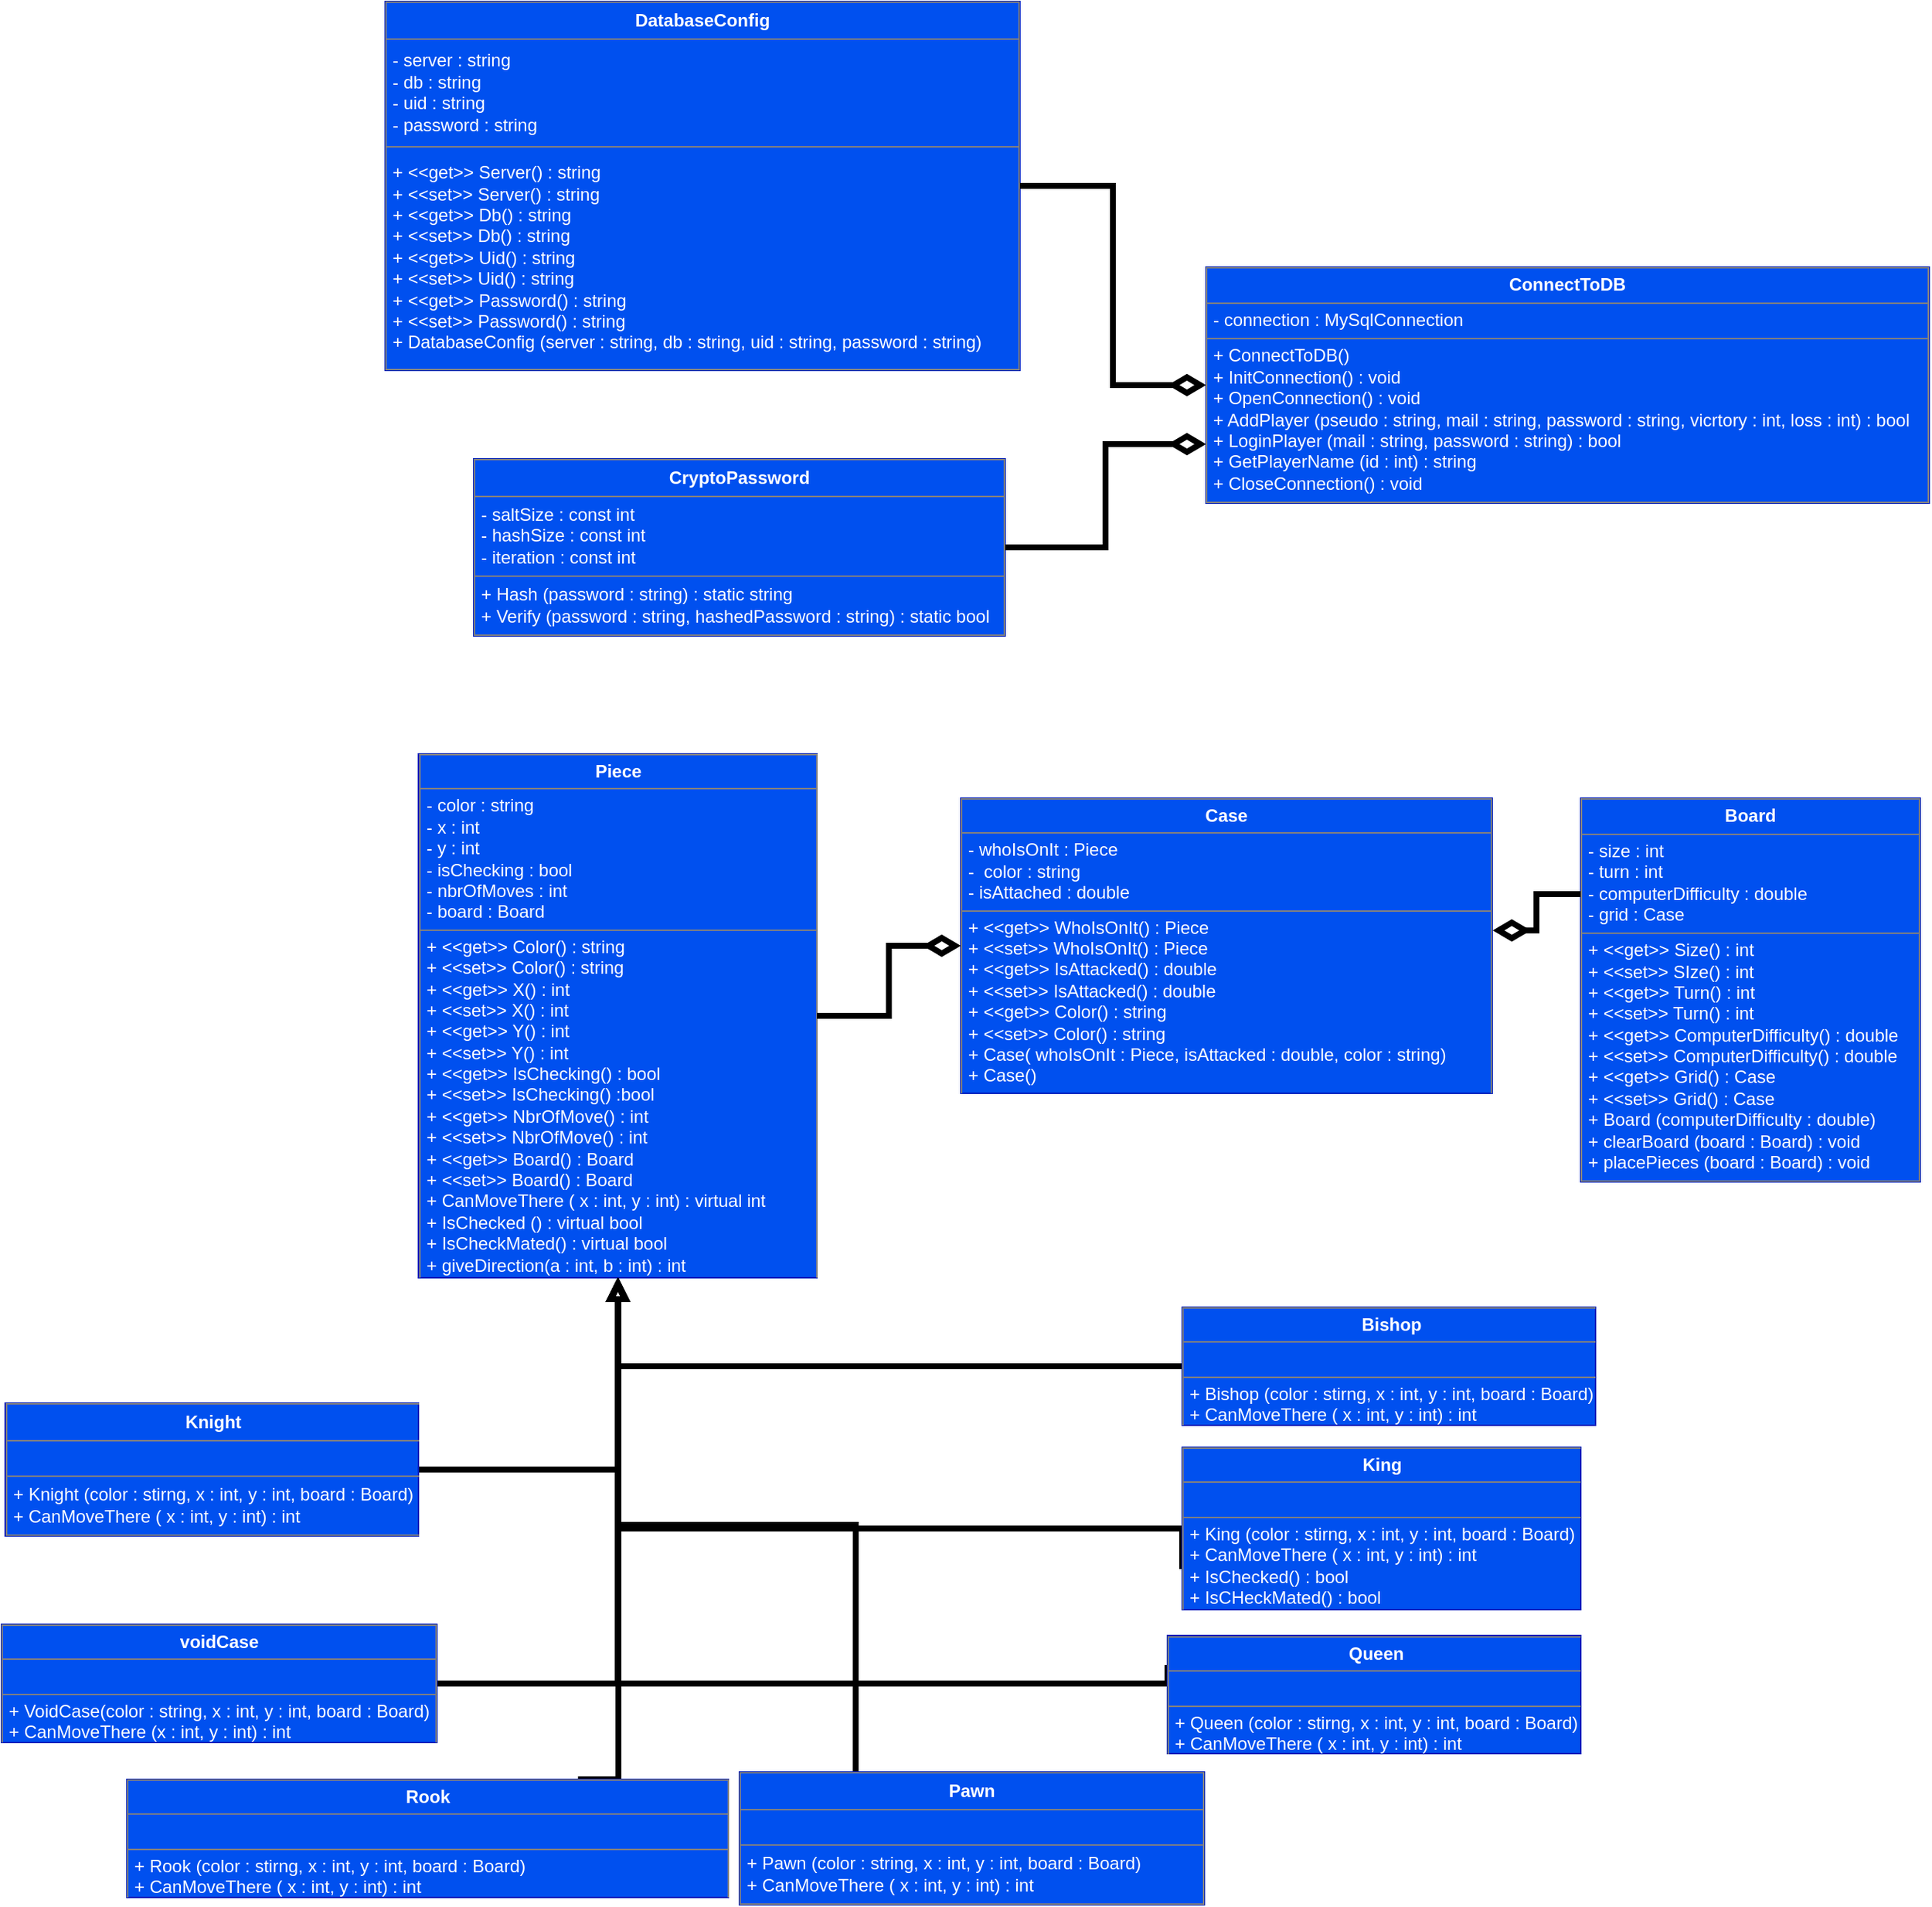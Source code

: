 <mxfile version="12.4.2" type="device" pages="1"><diagram id="xGW0hD4V8Bn89OmpvTJK" name="Page-1"><mxGraphModel dx="2031" dy="1209" grid="1" gridSize="10" guides="1" tooltips="1" connect="1" arrows="1" fold="1" page="1" pageScale="1" pageWidth="827" pageHeight="1169" math="0" shadow="0"><root><mxCell id="0"/><mxCell id="1" parent="0"/><mxCell id="zTVLeNgZYF0yA3XOXMLI-1" value="&lt;table border=&quot;1&quot; width=&quot;100%&quot; cellpadding=&quot;4&quot; style=&quot;width: 100% ; height: 100% ; border-collapse: collapse&quot;&gt;&lt;tbody&gt;&lt;tr&gt;&lt;th align=&quot;center&quot;&gt;Board&lt;/th&gt;&lt;/tr&gt;&lt;tr&gt;&lt;td&gt;- size : int&lt;br&gt;- turn : int&amp;nbsp;&lt;br&gt;- computerDifficulty : double&lt;br&gt;- grid : Case&lt;br&gt;&lt;/td&gt;&lt;/tr&gt;&lt;tr&gt;&lt;td&gt;+ &amp;lt;&amp;lt;get&amp;gt;&amp;gt; Size() : int&lt;br&gt;+ &amp;lt;&amp;lt;set&amp;gt;&amp;gt; SIze() : int&lt;br&gt;+ &amp;lt;&amp;lt;get&amp;gt;&amp;gt; Turn() : int&lt;br&gt;+ &amp;lt;&amp;lt;set&amp;gt;&amp;gt; Turn() : int&lt;br&gt;+ &amp;lt;&amp;lt;get&amp;gt;&amp;gt; ComputerDifficulty() : double&lt;br&gt;+ &amp;lt;&amp;lt;set&amp;gt;&amp;gt; ComputerDifficulty() : double&lt;br&gt;+ &amp;lt;&amp;lt;get&amp;gt;&amp;gt; Grid() : Case&lt;br&gt;+ &amp;lt;&amp;lt;set&amp;gt;&amp;gt; Grid() : Case&lt;br&gt;+ Board (computerDifficulty : double)&lt;br&gt;+ clearBoard (board : Board) : void&lt;br&gt;+ placePieces (board : Board) : void&lt;/td&gt;&lt;/tr&gt;&lt;/tbody&gt;&lt;/table&gt;" style="text;html=1;strokeColor=#001DBC;fillColor=#0050ef;overflow=fill;fontColor=#ffffff;" parent="1" vertex="1"><mxGeometry x="1080" y="640" width="230" height="260" as="geometry"/></mxCell><mxCell id="zTVLeNgZYF0yA3XOXMLI-2" value="&lt;table border=&quot;1&quot; width=&quot;100%&quot; cellpadding=&quot;4&quot; style=&quot;width: 100% ; height: 100% ; border-collapse: collapse&quot;&gt;&lt;tbody&gt;&lt;tr&gt;&lt;th align=&quot;center&quot;&gt;&lt;b&gt;Case&lt;/b&gt;&lt;/th&gt;&lt;/tr&gt;&lt;tr&gt;&lt;td&gt;- whoIsOnIt : Piece&lt;br&gt;-&amp;nbsp; color : string&lt;br&gt;- isAttached : double&lt;/td&gt;&lt;/tr&gt;&lt;tr&gt;&lt;td&gt;+ &amp;lt;&amp;lt;get&amp;gt;&amp;gt; WhoIsOnIt()&amp;nbsp;: Piece&lt;br&gt;+ &amp;lt;&amp;lt;set&amp;gt;&amp;gt; WhoIsOnIt()&amp;nbsp;: Piece&lt;br&gt;+ &amp;lt;&amp;lt;get&amp;gt;&amp;gt; IsAttacked()&amp;nbsp;: double&lt;br&gt;+ &amp;lt;&amp;lt;set&amp;gt;&amp;gt; IsAttacked()&amp;nbsp;: double&lt;br&gt;+ &amp;lt;&amp;lt;get&amp;gt;&amp;gt; Color()&amp;nbsp;: string&lt;br&gt;+ &amp;lt;&amp;lt;set&amp;gt;&amp;gt; Color()&amp;nbsp;: string&lt;br&gt;+ Case( whoIsOnIt : Piece, isAttacked : double, color : string)&lt;br&gt;+ Case()&lt;br&gt;&lt;/td&gt;&lt;/tr&gt;&lt;/tbody&gt;&lt;/table&gt;" style="text;html=1;strokeColor=#001DBC;fillColor=#0050ef;overflow=fill;fontColor=#ffffff;" parent="1" vertex="1"><mxGeometry x="660" y="640" width="360" height="200" as="geometry"/></mxCell><mxCell id="zTVLeNgZYF0yA3XOXMLI-4" value="&lt;table border=&quot;1&quot; width=&quot;100%&quot; cellpadding=&quot;4&quot; style=&quot;width: 100% ; height: 100% ; border-collapse: collapse&quot;&gt;&lt;tbody&gt;&lt;tr&gt;&lt;th align=&quot;center&quot;&gt;&lt;b&gt;ConnectToDB&lt;/b&gt;&lt;/th&gt;&lt;/tr&gt;&lt;tr&gt;&lt;td&gt;- connection : MySqlConnection&lt;/td&gt;&lt;/tr&gt;&lt;tr&gt;&lt;td&gt;+ ConnectToDB()&lt;br&gt;+ InitConnection() : void&lt;br&gt;+ OpenConnection() : void&lt;br&gt;+ AddPlayer (pseudo : string, mail : string, password : string, vicrtory : int, loss : int) : bool&amp;nbsp;&lt;br&gt;+ LoginPlayer (mail : string, password : string) : bool&amp;nbsp;&lt;br&gt;+ GetPlayerName (id : int) : string&lt;br&gt;+ CloseConnection() : void&lt;/td&gt;&lt;/tr&gt;&lt;/tbody&gt;&lt;/table&gt;" style="text;html=1;strokeColor=#001DBC;fillColor=#0050ef;overflow=fill;fontColor=#ffffff;" parent="1" vertex="1"><mxGeometry x="826.14" y="280" width="490" height="160" as="geometry"/></mxCell><mxCell id="zTVLeNgZYF0yA3XOXMLI-5" value="&lt;table border=&quot;1&quot; width=&quot;100%&quot; cellpadding=&quot;4&quot; style=&quot;width: 100% ; height: 100% ; border-collapse: collapse&quot;&gt;&lt;tbody&gt;&lt;tr&gt;&lt;th align=&quot;center&quot;&gt;DatabaseConfig&lt;/th&gt;&lt;/tr&gt;&lt;tr&gt;&lt;td&gt;- server : string&lt;br&gt;- db : string&lt;br&gt;- uid : string&lt;br&gt;- password : string&amp;nbsp;&lt;/td&gt;&lt;/tr&gt;&lt;tr&gt;&lt;td&gt;+ &amp;lt;&amp;lt;get&amp;gt;&amp;gt; Server() : string&lt;br&gt;+ &amp;lt;&amp;lt;set&amp;gt;&amp;gt; Server() : string&lt;br&gt;+ &amp;lt;&amp;lt;get&amp;gt;&amp;gt; Db() : string&lt;br&gt;+ &amp;lt;&amp;lt;set&amp;gt;&amp;gt; Db() : string&lt;br&gt;+ &amp;lt;&amp;lt;get&amp;gt;&amp;gt; Uid() : string&lt;br&gt;+ &amp;lt;&amp;lt;set&amp;gt;&amp;gt; Uid() : string&lt;br&gt;+ &amp;lt;&amp;lt;get&amp;gt;&amp;gt; Password() : string&lt;br&gt;+ &amp;lt;&amp;lt;set&amp;gt;&amp;gt; Password() : string&lt;br&gt;+ DatabaseConfig (server : string, db : string, uid : string, password : string)&lt;/td&gt;&lt;/tr&gt;&lt;/tbody&gt;&lt;/table&gt;" style="text;html=1;overflow=fill;fillColor=#0050ef;strokeColor=#001DBC;fontColor=#ffffff;" parent="1" vertex="1"><mxGeometry x="270" y="100" width="430" height="250" as="geometry"/></mxCell><mxCell id="zTVLeNgZYF0yA3XOXMLI-6" value="&lt;table border=&quot;1&quot; width=&quot;100%&quot; cellpadding=&quot;4&quot; style=&quot;width: 100% ; height: 100% ; border-collapse: collapse&quot;&gt;&lt;tbody&gt;&lt;tr&gt;&lt;th align=&quot;center&quot;&gt;CryptoPassword&lt;/th&gt;&lt;/tr&gt;&lt;tr&gt;&lt;td&gt;- saltSize : const int&amp;nbsp;&lt;br&gt;- hashSize : const int&lt;br&gt;- iteration : const int&lt;/td&gt;&lt;/tr&gt;&lt;tr&gt;&lt;td&gt;+ Hash (password : string) : static string&lt;br&gt;+ Verify (password : string, hashedPassword : string) : static bool&lt;/td&gt;&lt;/tr&gt;&lt;/tbody&gt;&lt;/table&gt;" style="text;html=1;strokeColor=#001DBC;fillColor=#0050ef;overflow=fill;fontColor=#ffffff;" parent="1" vertex="1"><mxGeometry x="330" y="410" width="360" height="120" as="geometry"/></mxCell><mxCell id="ZhPU3JPZZEqo6kHhqLF1-1" value="&lt;table border=&quot;1&quot; width=&quot;100%&quot; cellpadding=&quot;4&quot; style=&quot;width: 100% ; height: 100% ; border-collapse: collapse&quot;&gt;&lt;tbody&gt;&lt;tr&gt;&lt;th align=&quot;center&quot;&gt;Piece&lt;/th&gt;&lt;/tr&gt;&lt;tr&gt;&lt;td&gt;- color : string&amp;nbsp;&lt;br&gt;- x : int&amp;nbsp;&lt;br&gt;- y : int&lt;br&gt;- isChecking : bool&amp;nbsp;&lt;br&gt;- nbrOfMoves : int&lt;br&gt;- board : Board&amp;nbsp;&lt;/td&gt;&lt;/tr&gt;&lt;tr&gt;&lt;td&gt;+ &amp;lt;&amp;lt;get&amp;gt;&amp;gt; Color() : string&lt;br&gt;+ &amp;lt;&amp;lt;set&amp;gt;&amp;gt; Color() : string&lt;br&gt;+ &amp;lt;&amp;lt;get&amp;gt;&amp;gt; X() : int&lt;br&gt;+ &amp;lt;&amp;lt;set&amp;gt;&amp;gt; X() : int&lt;br&gt;+ &amp;lt;&amp;lt;get&amp;gt;&amp;gt; Y() : int&lt;br&gt;+ &amp;lt;&amp;lt;set&amp;gt;&amp;gt; Y() : int&lt;br&gt;+ &amp;lt;&amp;lt;get&amp;gt;&amp;gt; IsChecking() : bool&lt;br&gt;+ &amp;lt;&amp;lt;set&amp;gt;&amp;gt; IsChecking() :bool&lt;br&gt;+ &amp;lt;&amp;lt;get&amp;gt;&amp;gt; NbrOfMove() : int&lt;br&gt;+ &amp;lt;&amp;lt;set&amp;gt;&amp;gt; NbrOfMove() : int&lt;br&gt;+ &amp;lt;&amp;lt;get&amp;gt;&amp;gt; Board() : Board&lt;br&gt;+ &amp;lt;&amp;lt;set&amp;gt;&amp;gt; Board() : Board&lt;br&gt;+ CanMoveThere ( x : int, y : int) : virtual int&lt;br&gt;+ IsChecked () : virtual bool&lt;br&gt;+ IsCheckMated() : virtual bool&lt;br&gt;+ giveDirection(a : int, b : int) : int&amp;nbsp;&lt;/td&gt;&lt;/tr&gt;&lt;/tbody&gt;&lt;/table&gt;" style="text;html=1;strokeColor=#001DBC;fillColor=#0050ef;overflow=fill;fontColor=#ffffff;gradientColor=none;" parent="1" vertex="1"><mxGeometry x="292.5" y="610" width="270" height="355" as="geometry"/></mxCell><mxCell id="xQi059h2S3mSwT2hXBjS-8" style="edgeStyle=orthogonalEdgeStyle;rounded=0;orthogonalLoop=1;jettySize=auto;html=1;exitX=1;exitY=0.5;exitDx=0;exitDy=0;endArrow=block;endFill=0;strokeWidth=4;" edge="1" parent="1" source="3mG3TVaLH8TT50X8ZLyI-1" target="ZhPU3JPZZEqo6kHhqLF1-1"><mxGeometry relative="1" as="geometry"><mxPoint x="340" y="1070" as="targetPoint"/></mxGeometry></mxCell><mxCell id="3mG3TVaLH8TT50X8ZLyI-1" value="&lt;table border=&quot;1&quot; width=&quot;100%&quot; cellpadding=&quot;4&quot; style=&quot;width: 100% ; height: 100% ; border-collapse: collapse&quot;&gt;&lt;tbody&gt;&lt;tr&gt;&lt;th align=&quot;center&quot;&gt;voidCase&lt;/th&gt;&lt;/tr&gt;&lt;tr&gt;&lt;td&gt;&lt;br&gt;&lt;/td&gt;&lt;/tr&gt;&lt;tr&gt;&lt;td&gt;+ VoidCase(color : string, x : int, y : int, board : Board)&lt;br&gt;+ CanMoveThere (x : int, y : int) : int&lt;br&gt;&lt;/td&gt;&lt;/tr&gt;&lt;/tbody&gt;&lt;/table&gt;" style="text;html=1;strokeColor=#001DBC;fillColor=#0050ef;overflow=fill;fontColor=#ffffff;" parent="1" vertex="1"><mxGeometry x="10" y="1200" width="295" height="80" as="geometry"/></mxCell><mxCell id="xQi059h2S3mSwT2hXBjS-10" style="edgeStyle=orthogonalEdgeStyle;rounded=0;orthogonalLoop=1;jettySize=auto;html=1;exitX=0.25;exitY=0;exitDx=0;exitDy=0;endArrow=block;endFill=0;strokeWidth=4;" edge="1" parent="1" source="3mG3TVaLH8TT50X8ZLyI-2" target="ZhPU3JPZZEqo6kHhqLF1-1"><mxGeometry relative="1" as="geometry"/></mxCell><mxCell id="3mG3TVaLH8TT50X8ZLyI-2" value="&lt;table border=&quot;1&quot; width=&quot;100%&quot; cellpadding=&quot;4&quot; style=&quot;width: 100% ; height: 100% ; border-collapse: collapse&quot;&gt;&lt;tbody&gt;&lt;tr&gt;&lt;th align=&quot;center&quot;&gt;Pawn&lt;/th&gt;&lt;/tr&gt;&lt;tr&gt;&lt;td align=&quot;center&quot;&gt;&lt;br&gt;&lt;/td&gt;&lt;/tr&gt;&lt;tr&gt;&lt;td&gt;+ Pawn (color : string, x : int, y : int, board : Board)&lt;br&gt;+ CanMoveThere ( x : int, y : int) : int&lt;br&gt;&lt;/td&gt;&lt;/tr&gt;&lt;/tbody&gt;&lt;/table&gt;" style="text;html=1;strokeColor=#001DBC;fillColor=#0050ef;overflow=fill;fontColor=#ffffff;" parent="1" vertex="1"><mxGeometry x="510" y="1300" width="315" height="90" as="geometry"/></mxCell><mxCell id="xQi059h2S3mSwT2hXBjS-11" style="edgeStyle=orthogonalEdgeStyle;rounded=0;orthogonalLoop=1;jettySize=auto;html=1;exitX=0;exitY=0.25;exitDx=0;exitDy=0;endArrow=block;endFill=0;strokeWidth=4;" edge="1" parent="1" source="xQi059h2S3mSwT2hXBjS-1" target="ZhPU3JPZZEqo6kHhqLF1-1"><mxGeometry relative="1" as="geometry"><mxPoint x="480" y="1070" as="targetPoint"/><Array as="points"><mxPoint x="800" y="1240"/><mxPoint x="428" y="1240"/></Array></mxGeometry></mxCell><mxCell id="xQi059h2S3mSwT2hXBjS-1" value="&lt;table border=&quot;1&quot; width=&quot;100%&quot; cellpadding=&quot;4&quot; style=&quot;width: 100% ; height: 100% ; border-collapse: collapse&quot;&gt;&lt;tbody&gt;&lt;tr&gt;&lt;th align=&quot;center&quot;&gt;Queen&lt;/th&gt;&lt;/tr&gt;&lt;tr&gt;&lt;td align=&quot;center&quot;&gt;&lt;br&gt;&lt;/td&gt;&lt;/tr&gt;&lt;tr&gt;&lt;td&gt;+ Queen (color : stirng, x : int, y : int, board : Board)&lt;br&gt;+ CanMoveThere ( x : int, y : int) : int&lt;/td&gt;&lt;/tr&gt;&lt;/tbody&gt;&lt;/table&gt;" style="text;html=1;strokeColor=#001DBC;fillColor=#0050ef;overflow=fill;fontColor=#ffffff;" vertex="1" parent="1"><mxGeometry x="800" y="1207.5" width="280" height="80" as="geometry"/></mxCell><mxCell id="xQi059h2S3mSwT2hXBjS-12" style="edgeStyle=orthogonalEdgeStyle;rounded=0;orthogonalLoop=1;jettySize=auto;html=1;exitX=0;exitY=0.75;exitDx=0;exitDy=0;entryX=0.5;entryY=1;entryDx=0;entryDy=0;endArrow=block;endFill=0;strokeWidth=4;" edge="1" parent="1" source="xQi059h2S3mSwT2hXBjS-2" target="ZhPU3JPZZEqo6kHhqLF1-1"><mxGeometry relative="1" as="geometry"><Array as="points"><mxPoint x="810" y="1135"/><mxPoint x="428" y="1135"/></Array></mxGeometry></mxCell><mxCell id="xQi059h2S3mSwT2hXBjS-2" value="&lt;table border=&quot;1&quot; width=&quot;100%&quot; cellpadding=&quot;4&quot; style=&quot;width: 100% ; height: 100% ; border-collapse: collapse&quot;&gt;&lt;tbody&gt;&lt;tr&gt;&lt;th align=&quot;center&quot;&gt;King&lt;/th&gt;&lt;/tr&gt;&lt;tr&gt;&lt;td align=&quot;center&quot;&gt;&lt;br&gt;&lt;/td&gt;&lt;/tr&gt;&lt;tr&gt;&lt;td&gt;+ King (color : stirng, x : int, y : int, board : Board)&lt;br&gt;+ CanMoveThere ( x : int, y : int) : int&lt;br&gt;+ IsChecked() : bool&lt;br&gt;+ IsCHeckMated() : bool&lt;/td&gt;&lt;/tr&gt;&lt;/tbody&gt;&lt;/table&gt;" style="text;html=1;strokeColor=#001DBC;fillColor=#0050ef;overflow=fill;fontColor=#ffffff;" vertex="1" parent="1"><mxGeometry x="810" y="1080" width="270" height="110" as="geometry"/></mxCell><mxCell id="xQi059h2S3mSwT2hXBjS-13" style="edgeStyle=orthogonalEdgeStyle;rounded=0;orthogonalLoop=1;jettySize=auto;html=1;exitX=0;exitY=0.5;exitDx=0;exitDy=0;entryX=0.5;entryY=1;entryDx=0;entryDy=0;endArrow=block;endFill=0;strokeWidth=4;" edge="1" parent="1" source="xQi059h2S3mSwT2hXBjS-3" target="ZhPU3JPZZEqo6kHhqLF1-1"><mxGeometry relative="1" as="geometry"/></mxCell><mxCell id="xQi059h2S3mSwT2hXBjS-3" value="&lt;table border=&quot;1&quot; width=&quot;100%&quot; cellpadding=&quot;4&quot; style=&quot;width: 100% ; height: 100% ; border-collapse: collapse&quot;&gt;&lt;tbody&gt;&lt;tr&gt;&lt;th align=&quot;center&quot;&gt;Bishop&lt;/th&gt;&lt;/tr&gt;&lt;tr&gt;&lt;td align=&quot;center&quot;&gt;&lt;br&gt;&lt;/td&gt;&lt;/tr&gt;&lt;tr&gt;&lt;td&gt;+ Bishop (color : stirng, x : int, y : int, board : Board)&lt;br&gt;+ CanMoveThere ( x : int, y : int) : int&lt;/td&gt;&lt;/tr&gt;&lt;/tbody&gt;&lt;/table&gt;" style="text;html=1;strokeColor=#001DBC;fillColor=#0050ef;overflow=fill;fontColor=#ffffff;" vertex="1" parent="1"><mxGeometry x="810" y="985" width="280" height="80" as="geometry"/></mxCell><mxCell id="xQi059h2S3mSwT2hXBjS-9" style="edgeStyle=orthogonalEdgeStyle;rounded=0;orthogonalLoop=1;jettySize=auto;html=1;exitX=0.75;exitY=0;exitDx=0;exitDy=0;endArrow=block;endFill=0;strokeWidth=4;" edge="1" parent="1" source="xQi059h2S3mSwT2hXBjS-4" target="ZhPU3JPZZEqo6kHhqLF1-1"><mxGeometry relative="1" as="geometry"><mxPoint x="390" y="1070" as="targetPoint"/><Array as="points"><mxPoint x="428" y="1305"/></Array></mxGeometry></mxCell><mxCell id="xQi059h2S3mSwT2hXBjS-4" value="&lt;table border=&quot;1&quot; width=&quot;100%&quot; cellpadding=&quot;4&quot; style=&quot;width: 100% ; height: 100% ; border-collapse: collapse&quot;&gt;&lt;tbody&gt;&lt;tr&gt;&lt;th align=&quot;center&quot;&gt;Rook&lt;/th&gt;&lt;/tr&gt;&lt;tr&gt;&lt;td align=&quot;center&quot;&gt;&lt;br&gt;&lt;/td&gt;&lt;/tr&gt;&lt;tr&gt;&lt;td&gt;+ Rook (color : stirng, x : int, y : int, board : Board)&lt;br&gt;+ CanMoveThere ( x : int, y : int) : int&lt;/td&gt;&lt;/tr&gt;&lt;/tbody&gt;&lt;/table&gt;" style="text;html=1;strokeColor=#001DBC;fillColor=#0050ef;overflow=fill;fontColor=#ffffff;" vertex="1" parent="1"><mxGeometry x="95" y="1305" width="407.5" height="80" as="geometry"/></mxCell><mxCell id="xQi059h2S3mSwT2hXBjS-7" style="edgeStyle=orthogonalEdgeStyle;rounded=0;orthogonalLoop=1;jettySize=auto;html=1;exitX=1;exitY=0.5;exitDx=0;exitDy=0;endArrow=block;endFill=0;strokeWidth=4;" edge="1" parent="1" source="xQi059h2S3mSwT2hXBjS-5" target="ZhPU3JPZZEqo6kHhqLF1-1"><mxGeometry relative="1" as="geometry"/></mxCell><mxCell id="xQi059h2S3mSwT2hXBjS-5" value="&lt;table border=&quot;1&quot; width=&quot;100%&quot; cellpadding=&quot;4&quot; style=&quot;width: 100% ; height: 100% ; border-collapse: collapse&quot;&gt;&lt;tbody&gt;&lt;tr&gt;&lt;th align=&quot;center&quot;&gt;Knight&lt;/th&gt;&lt;/tr&gt;&lt;tr&gt;&lt;td align=&quot;center&quot;&gt;&lt;br&gt;&lt;/td&gt;&lt;/tr&gt;&lt;tr&gt;&lt;td&gt;+ Knight (color : stirng, x : int, y : int, board : Board)&lt;br&gt;+ CanMoveThere ( x : int, y : int) : int&lt;/td&gt;&lt;/tr&gt;&lt;/tbody&gt;&lt;/table&gt;" style="text;html=1;strokeColor=#001DBC;fillColor=#0050ef;overflow=fill;fontColor=#ffffff;" vertex="1" parent="1"><mxGeometry x="12.5" y="1050" width="280" height="90" as="geometry"/></mxCell><mxCell id="xQi059h2S3mSwT2hXBjS-18" value="" style="endArrow=none;html=1;endSize=12;startArrow=diamondThin;startSize=14;startFill=0;edgeStyle=orthogonalEdgeStyle;align=left;verticalAlign=bottom;endFill=0;entryX=1;entryY=0.5;entryDx=0;entryDy=0;exitX=0;exitY=0.75;exitDx=0;exitDy=0;rounded=0;strokeWidth=4;" edge="1" parent="1" source="zTVLeNgZYF0yA3XOXMLI-4" target="zTVLeNgZYF0yA3XOXMLI-6"><mxGeometry x="-1" y="3" relative="1" as="geometry"><mxPoint x="740" y="460" as="sourcePoint"/><mxPoint x="900" y="460" as="targetPoint"/></mxGeometry></mxCell><mxCell id="xQi059h2S3mSwT2hXBjS-19" value="" style="endArrow=none;html=1;endSize=12;startArrow=diamondThin;startSize=14;startFill=0;edgeStyle=orthogonalEdgeStyle;align=left;verticalAlign=bottom;endFill=0;entryX=1;entryY=0.5;entryDx=0;entryDy=0;exitX=0;exitY=0.5;exitDx=0;exitDy=0;rounded=0;strokeWidth=4;" edge="1" parent="1" source="zTVLeNgZYF0yA3XOXMLI-4" target="zTVLeNgZYF0yA3XOXMLI-5"><mxGeometry x="-1" y="3" relative="1" as="geometry"><mxPoint x="770" y="170" as="sourcePoint"/><mxPoint x="930" y="170" as="targetPoint"/></mxGeometry></mxCell><mxCell id="xQi059h2S3mSwT2hXBjS-20" value="" style="endArrow=none;html=1;endSize=12;startArrow=diamondThin;startSize=14;startFill=0;edgeStyle=orthogonalEdgeStyle;align=left;verticalAlign=bottom;endFill=0;entryX=0;entryY=0.25;entryDx=0;entryDy=0;rounded=0;exitX=1.001;exitY=0.448;exitDx=0;exitDy=0;exitPerimeter=0;strokeWidth=4;" edge="1" parent="1" source="zTVLeNgZYF0yA3XOXMLI-2" target="zTVLeNgZYF0yA3XOXMLI-1"><mxGeometry x="-1" y="3" relative="1" as="geometry"><mxPoint x="1010" y="710" as="sourcePoint"/><mxPoint x="1175" y="700" as="targetPoint"/></mxGeometry></mxCell><mxCell id="xQi059h2S3mSwT2hXBjS-21" value="" style="endArrow=none;html=1;endSize=12;startArrow=diamondThin;startSize=14;startFill=0;edgeStyle=orthogonalEdgeStyle;align=left;verticalAlign=bottom;endFill=0;entryX=1;entryY=0.5;entryDx=0;entryDy=0;exitX=0;exitY=0.5;exitDx=0;exitDy=0;rounded=0;strokeWidth=4;" edge="1" parent="1" source="zTVLeNgZYF0yA3XOXMLI-2" target="ZhPU3JPZZEqo6kHhqLF1-1"><mxGeometry x="-1" y="3" relative="1" as="geometry"><mxPoint x="342.5" y="622.43" as="sourcePoint"/><mxPoint x="502.5" y="622.43" as="targetPoint"/></mxGeometry></mxCell></root></mxGraphModel></diagram></mxfile>